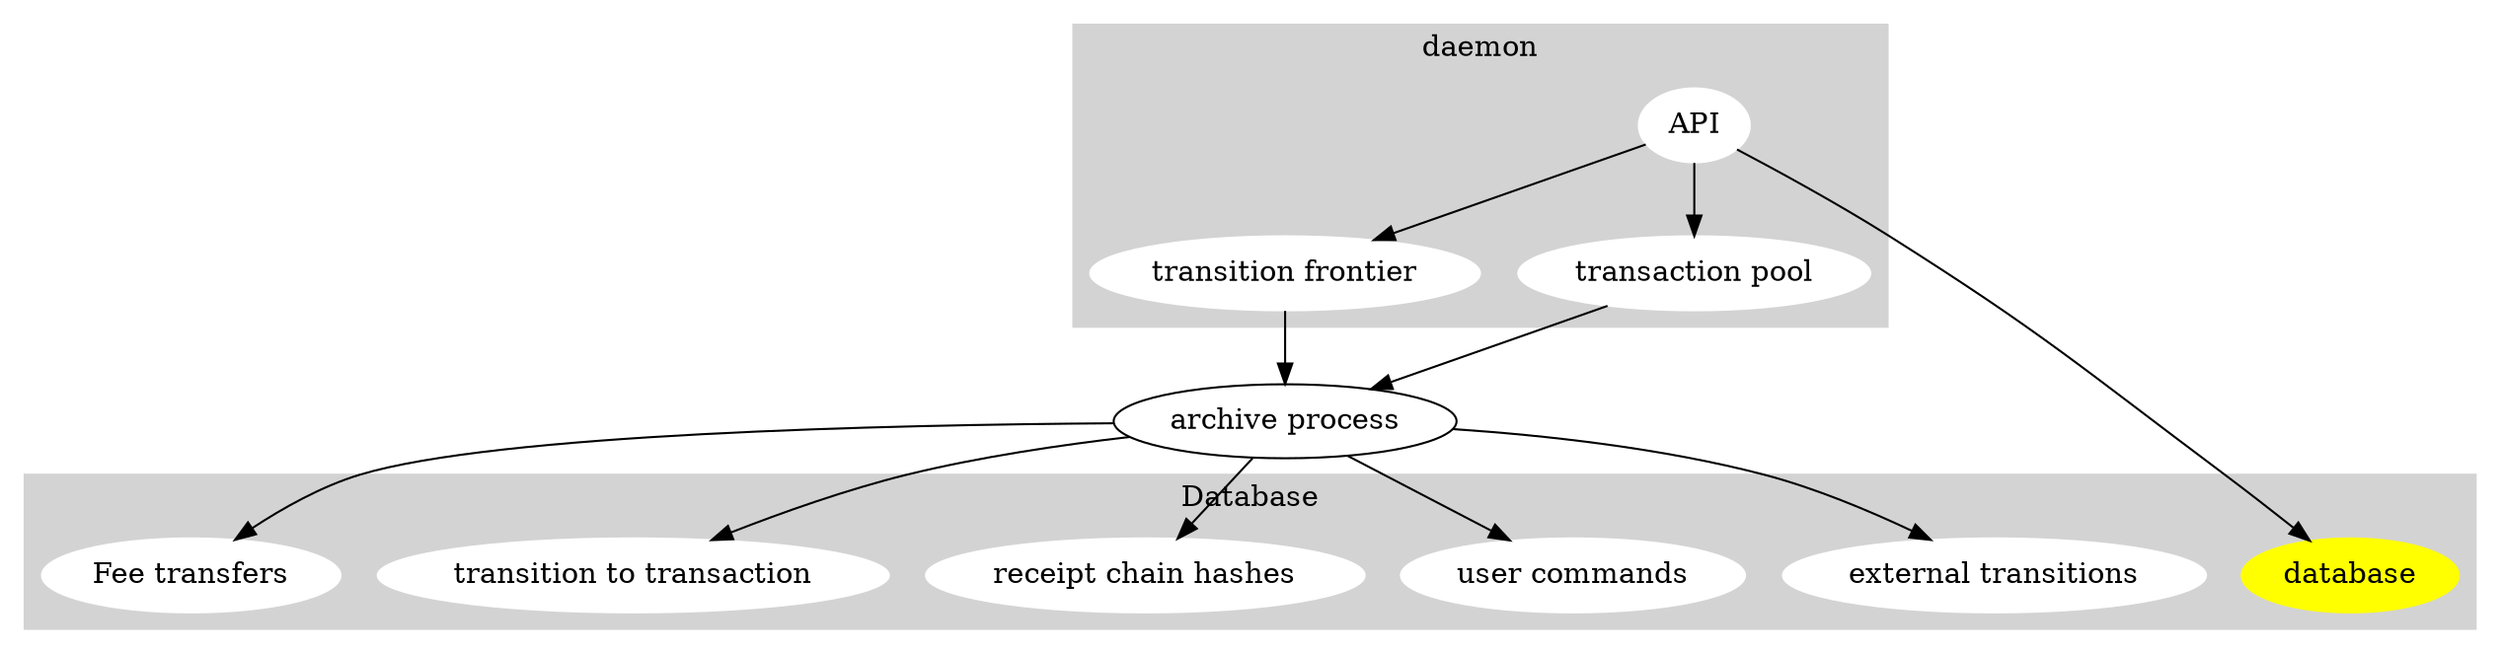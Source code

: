 digraph client_process {
    
    subgraph cluster_0 {
		style=filled;
		color=lightgrey;
		node [style=filled,color=white];
		transition_frontier [label="transition frontier"];
        transaction_pool [label="transaction pool"];
        API
		label = "daemon";
	}

    archive_process [label="archive process"]

    subgraph cluster_2 {
		style=filled;
		color=lightgrey;
		node [style=filled,color=white];
        blocks [label="external transitions"];
        user_commands [label="user commands"];
        receipt_chain_table [label="receipt chain hashes"];
        transition_to_transaction_table [label="transition to transaction"];
        fee_transfers [label="Fee transfers"];
        database [color=yellow]
        label = "Database"
    }

    transition_frontier -> archive_process
    transaction_pool -> archive_process

    API -> transition_frontier
    API -> transaction_pool

    API -> database

    archive_process -> user_commands

    archive_process -> receipt_chain_table
    archive_process -> transition_to_transaction_table
    archive_process -> fee_transfers
    archive_process -> blocks



}